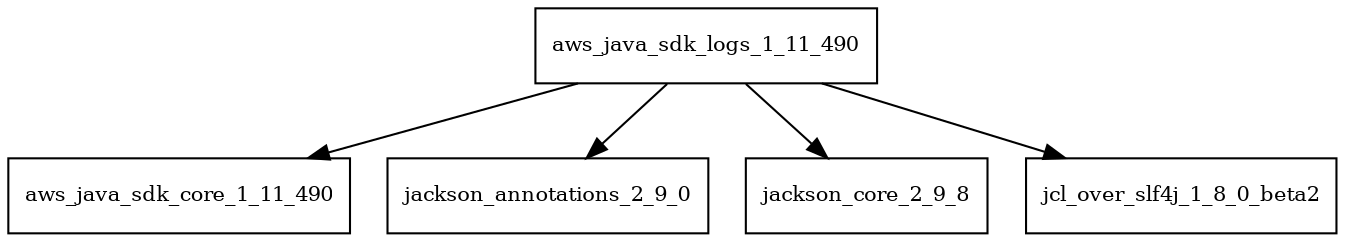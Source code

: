 digraph aws_java_sdk_logs_1_11_490_dependencies {
  node [shape = box, fontsize=10.0];
  aws_java_sdk_logs_1_11_490 -> aws_java_sdk_core_1_11_490;
  aws_java_sdk_logs_1_11_490 -> jackson_annotations_2_9_0;
  aws_java_sdk_logs_1_11_490 -> jackson_core_2_9_8;
  aws_java_sdk_logs_1_11_490 -> jcl_over_slf4j_1_8_0_beta2;
}
